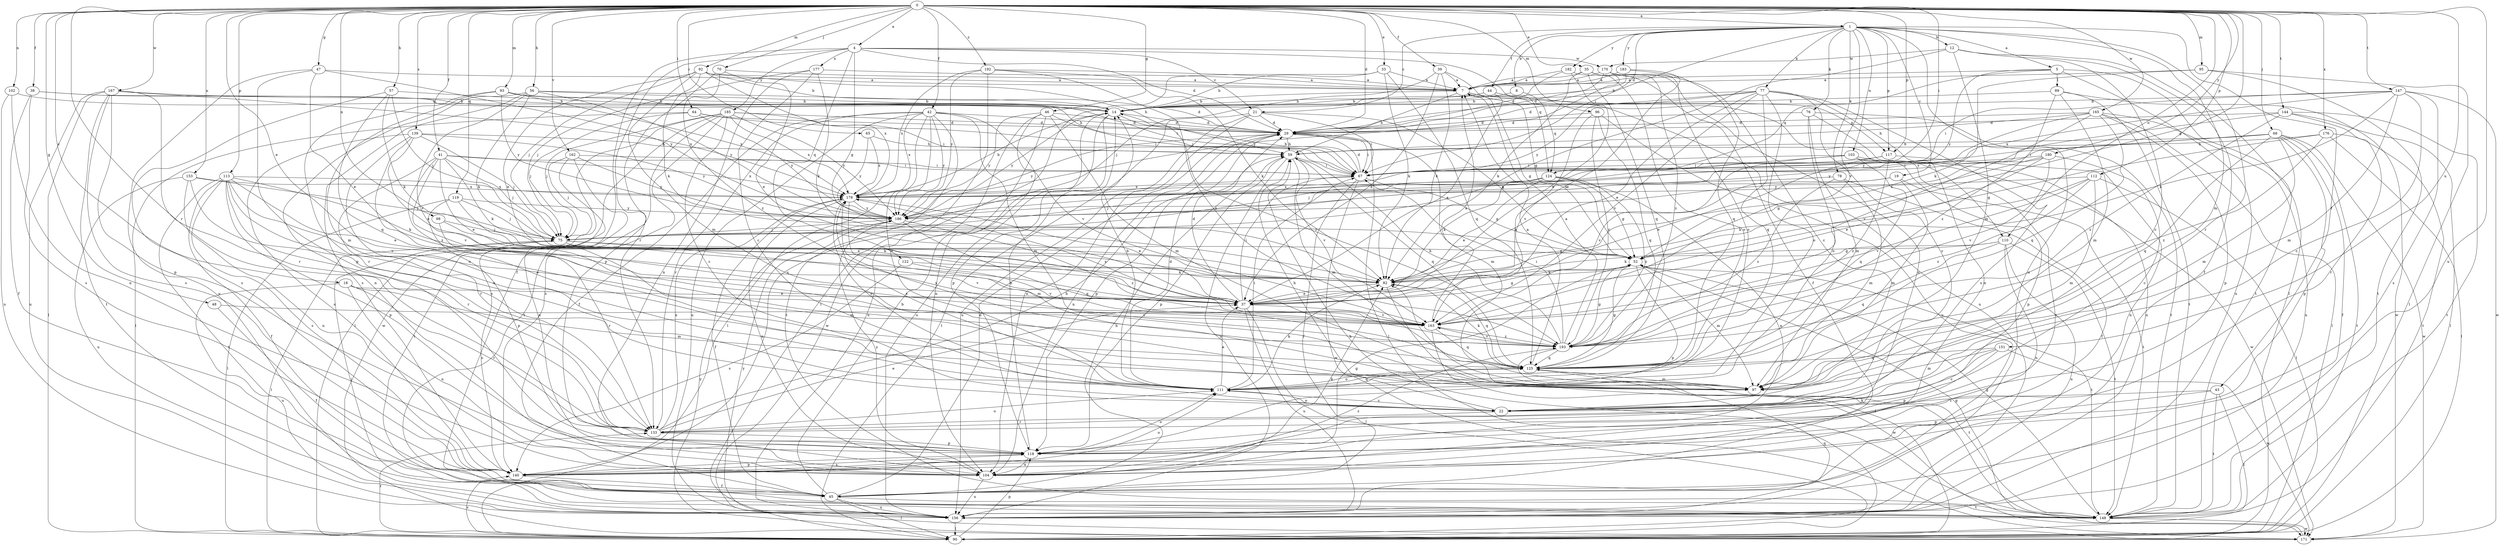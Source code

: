 strict digraph  {
0;
1;
4;
5;
7;
8;
12;
14;
18;
19;
21;
22;
29;
33;
35;
37;
38;
39;
41;
42;
43;
44;
45;
46;
47;
48;
52;
56;
57;
59;
64;
65;
67;
68;
70;
75;
76;
77;
78;
82;
89;
90;
92;
93;
95;
96;
97;
98;
102;
103;
104;
110;
111;
112;
113;
117;
118;
119;
122;
124;
125;
133;
139;
140;
144;
147;
148;
151;
153;
156;
162;
163;
165;
167;
170;
171;
176;
177;
178;
180;
182;
183;
185;
186;
192;
193;
0 -> 1  [label=a];
0 -> 4  [label=a];
0 -> 18  [label=c];
0 -> 29  [label=d];
0 -> 33  [label=e];
0 -> 35  [label=e];
0 -> 37  [label=e];
0 -> 38  [label=f];
0 -> 39  [label=f];
0 -> 41  [label=f];
0 -> 42  [label=f];
0 -> 46  [label=g];
0 -> 47  [label=g];
0 -> 48  [label=g];
0 -> 52  [label=g];
0 -> 56  [label=h];
0 -> 57  [label=h];
0 -> 64  [label=i];
0 -> 65  [label=i];
0 -> 67  [label=i];
0 -> 68  [label=j];
0 -> 70  [label=j];
0 -> 92  [label=m];
0 -> 93  [label=m];
0 -> 95  [label=m];
0 -> 96  [label=m];
0 -> 98  [label=n];
0 -> 102  [label=n];
0 -> 110  [label=o];
0 -> 112  [label=p];
0 -> 113  [label=p];
0 -> 117  [label=p];
0 -> 119  [label=q];
0 -> 133  [label=r];
0 -> 139  [label=s];
0 -> 144  [label=t];
0 -> 147  [label=t];
0 -> 151  [label=u];
0 -> 153  [label=u];
0 -> 156  [label=u];
0 -> 162  [label=v];
0 -> 165  [label=w];
0 -> 167  [label=w];
0 -> 176  [label=x];
0 -> 180  [label=y];
0 -> 192  [label=z];
1 -> 5  [label=a];
1 -> 8  [label=b];
1 -> 12  [label=b];
1 -> 19  [label=c];
1 -> 21  [label=c];
1 -> 29  [label=d];
1 -> 43  [label=f];
1 -> 44  [label=f];
1 -> 67  [label=i];
1 -> 76  [label=k];
1 -> 77  [label=k];
1 -> 78  [label=k];
1 -> 97  [label=m];
1 -> 103  [label=n];
1 -> 117  [label=p];
1 -> 133  [label=r];
1 -> 156  [label=u];
1 -> 163  [label=v];
1 -> 182  [label=y];
1 -> 183  [label=y];
4 -> 21  [label=c];
4 -> 29  [label=d];
4 -> 45  [label=f];
4 -> 52  [label=g];
4 -> 122  [label=q];
4 -> 124  [label=q];
4 -> 133  [label=r];
4 -> 170  [label=w];
4 -> 177  [label=x];
4 -> 185  [label=y];
5 -> 7  [label=a];
5 -> 89  [label=l];
5 -> 124  [label=q];
5 -> 148  [label=t];
5 -> 156  [label=u];
5 -> 186  [label=y];
7 -> 14  [label=b];
7 -> 52  [label=g];
7 -> 59  [label=h];
7 -> 110  [label=o];
7 -> 117  [label=p];
8 -> 14  [label=b];
8 -> 124  [label=q];
12 -> 22  [label=c];
12 -> 45  [label=f];
12 -> 75  [label=j];
12 -> 90  [label=l];
12 -> 97  [label=m];
12 -> 170  [label=w];
14 -> 29  [label=d];
14 -> 118  [label=p];
14 -> 156  [label=u];
14 -> 186  [label=y];
14 -> 193  [label=z];
18 -> 37  [label=e];
18 -> 97  [label=m];
18 -> 104  [label=n];
18 -> 133  [label=r];
18 -> 156  [label=u];
19 -> 82  [label=k];
19 -> 97  [label=m];
19 -> 148  [label=t];
19 -> 178  [label=x];
21 -> 29  [label=d];
21 -> 52  [label=g];
21 -> 67  [label=i];
21 -> 90  [label=l];
21 -> 104  [label=n];
21 -> 156  [label=u];
22 -> 59  [label=h];
22 -> 111  [label=o];
22 -> 133  [label=r];
29 -> 59  [label=h];
29 -> 67  [label=i];
29 -> 90  [label=l];
29 -> 97  [label=m];
29 -> 104  [label=n];
29 -> 118  [label=p];
29 -> 186  [label=y];
33 -> 7  [label=a];
33 -> 14  [label=b];
33 -> 82  [label=k];
33 -> 90  [label=l];
33 -> 125  [label=q];
35 -> 7  [label=a];
35 -> 45  [label=f];
35 -> 82  [label=k];
35 -> 111  [label=o];
35 -> 125  [label=q];
37 -> 29  [label=d];
37 -> 52  [label=g];
37 -> 67  [label=i];
37 -> 90  [label=l];
37 -> 156  [label=u];
37 -> 163  [label=v];
38 -> 14  [label=b];
38 -> 45  [label=f];
38 -> 59  [label=h];
38 -> 140  [label=s];
39 -> 7  [label=a];
39 -> 37  [label=e];
39 -> 52  [label=g];
39 -> 75  [label=j];
39 -> 82  [label=k];
41 -> 37  [label=e];
41 -> 67  [label=i];
41 -> 75  [label=j];
41 -> 82  [label=k];
41 -> 111  [label=o];
41 -> 133  [label=r];
41 -> 163  [label=v];
41 -> 178  [label=x];
42 -> 29  [label=d];
42 -> 45  [label=f];
42 -> 90  [label=l];
42 -> 97  [label=m];
42 -> 111  [label=o];
42 -> 133  [label=r];
42 -> 148  [label=t];
42 -> 156  [label=u];
42 -> 163  [label=v];
42 -> 178  [label=x];
42 -> 186  [label=y];
43 -> 22  [label=c];
43 -> 90  [label=l];
43 -> 118  [label=p];
43 -> 148  [label=t];
44 -> 14  [label=b];
44 -> 37  [label=e];
44 -> 156  [label=u];
45 -> 14  [label=b];
45 -> 29  [label=d];
45 -> 59  [label=h];
45 -> 90  [label=l];
45 -> 148  [label=t];
45 -> 156  [label=u];
46 -> 29  [label=d];
46 -> 67  [label=i];
46 -> 97  [label=m];
46 -> 104  [label=n];
46 -> 156  [label=u];
46 -> 171  [label=w];
46 -> 186  [label=y];
47 -> 7  [label=a];
47 -> 37  [label=e];
47 -> 118  [label=p];
47 -> 156  [label=u];
47 -> 186  [label=y];
48 -> 45  [label=f];
48 -> 163  [label=v];
52 -> 82  [label=k];
52 -> 97  [label=m];
52 -> 118  [label=p];
52 -> 148  [label=t];
56 -> 14  [label=b];
56 -> 29  [label=d];
56 -> 82  [label=k];
56 -> 104  [label=n];
56 -> 140  [label=s];
56 -> 163  [label=v];
56 -> 186  [label=y];
57 -> 14  [label=b];
57 -> 75  [label=j];
57 -> 82  [label=k];
57 -> 125  [label=q];
57 -> 140  [label=s];
59 -> 67  [label=i];
59 -> 97  [label=m];
59 -> 118  [label=p];
59 -> 125  [label=q];
59 -> 156  [label=u];
59 -> 163  [label=v];
64 -> 29  [label=d];
64 -> 67  [label=i];
64 -> 75  [label=j];
64 -> 90  [label=l];
64 -> 186  [label=y];
65 -> 59  [label=h];
65 -> 178  [label=x];
65 -> 186  [label=y];
67 -> 14  [label=b];
67 -> 29  [label=d];
67 -> 45  [label=f];
67 -> 52  [label=g];
67 -> 171  [label=w];
67 -> 178  [label=x];
68 -> 45  [label=f];
68 -> 59  [label=h];
68 -> 67  [label=i];
68 -> 97  [label=m];
68 -> 118  [label=p];
68 -> 125  [label=q];
68 -> 148  [label=t];
68 -> 171  [label=w];
68 -> 186  [label=y];
70 -> 7  [label=a];
70 -> 37  [label=e];
70 -> 118  [label=p];
70 -> 193  [label=z];
75 -> 52  [label=g];
75 -> 90  [label=l];
75 -> 97  [label=m];
75 -> 140  [label=s];
75 -> 163  [label=v];
76 -> 29  [label=d];
76 -> 97  [label=m];
76 -> 111  [label=o];
76 -> 148  [label=t];
76 -> 156  [label=u];
77 -> 14  [label=b];
77 -> 22  [label=c];
77 -> 29  [label=d];
77 -> 37  [label=e];
77 -> 104  [label=n];
77 -> 111  [label=o];
77 -> 125  [label=q];
77 -> 140  [label=s];
77 -> 163  [label=v];
77 -> 186  [label=y];
78 -> 45  [label=f];
78 -> 97  [label=m];
78 -> 178  [label=x];
78 -> 193  [label=z];
82 -> 37  [label=e];
82 -> 90  [label=l];
82 -> 125  [label=q];
89 -> 14  [label=b];
89 -> 97  [label=m];
89 -> 148  [label=t];
89 -> 171  [label=w];
89 -> 193  [label=z];
90 -> 118  [label=p];
90 -> 133  [label=r];
90 -> 140  [label=s];
92 -> 7  [label=a];
92 -> 14  [label=b];
92 -> 37  [label=e];
92 -> 59  [label=h];
92 -> 75  [label=j];
92 -> 82  [label=k];
92 -> 97  [label=m];
92 -> 178  [label=x];
93 -> 14  [label=b];
93 -> 67  [label=i];
93 -> 97  [label=m];
93 -> 133  [label=r];
93 -> 178  [label=x];
93 -> 186  [label=y];
95 -> 7  [label=a];
95 -> 82  [label=k];
95 -> 90  [label=l];
95 -> 148  [label=t];
96 -> 29  [label=d];
96 -> 125  [label=q];
96 -> 156  [label=u];
96 -> 163  [label=v];
96 -> 193  [label=z];
98 -> 75  [label=j];
98 -> 82  [label=k];
98 -> 133  [label=r];
102 -> 14  [label=b];
102 -> 104  [label=n];
102 -> 156  [label=u];
103 -> 67  [label=i];
103 -> 75  [label=j];
103 -> 118  [label=p];
103 -> 125  [label=q];
103 -> 140  [label=s];
103 -> 163  [label=v];
103 -> 171  [label=w];
104 -> 52  [label=g];
104 -> 82  [label=k];
104 -> 156  [label=u];
104 -> 186  [label=y];
110 -> 52  [label=g];
110 -> 82  [label=k];
110 -> 104  [label=n];
110 -> 125  [label=q];
110 -> 148  [label=t];
110 -> 156  [label=u];
111 -> 14  [label=b];
111 -> 22  [label=c];
111 -> 29  [label=d];
111 -> 37  [label=e];
111 -> 67  [label=i];
111 -> 82  [label=k];
111 -> 125  [label=q];
111 -> 178  [label=x];
112 -> 82  [label=k];
112 -> 90  [label=l];
112 -> 97  [label=m];
112 -> 163  [label=v];
112 -> 178  [label=x];
112 -> 193  [label=z];
113 -> 37  [label=e];
113 -> 45  [label=f];
113 -> 82  [label=k];
113 -> 111  [label=o];
113 -> 118  [label=p];
113 -> 133  [label=r];
113 -> 140  [label=s];
113 -> 148  [label=t];
113 -> 163  [label=v];
113 -> 178  [label=x];
117 -> 37  [label=e];
117 -> 67  [label=i];
117 -> 104  [label=n];
117 -> 193  [label=z];
118 -> 14  [label=b];
118 -> 104  [label=n];
118 -> 111  [label=o];
118 -> 140  [label=s];
119 -> 37  [label=e];
119 -> 75  [label=j];
119 -> 90  [label=l];
119 -> 118  [label=p];
119 -> 186  [label=y];
122 -> 82  [label=k];
122 -> 140  [label=s];
122 -> 163  [label=v];
124 -> 37  [label=e];
124 -> 52  [label=g];
124 -> 75  [label=j];
124 -> 82  [label=k];
124 -> 104  [label=n];
124 -> 178  [label=x];
124 -> 193  [label=z];
125 -> 7  [label=a];
125 -> 52  [label=g];
125 -> 82  [label=k];
125 -> 97  [label=m];
125 -> 111  [label=o];
125 -> 178  [label=x];
133 -> 37  [label=e];
133 -> 59  [label=h];
133 -> 111  [label=o];
133 -> 118  [label=p];
133 -> 178  [label=x];
139 -> 37  [label=e];
139 -> 59  [label=h];
139 -> 75  [label=j];
139 -> 111  [label=o];
139 -> 140  [label=s];
139 -> 186  [label=y];
139 -> 193  [label=z];
140 -> 45  [label=f];
140 -> 111  [label=o];
140 -> 118  [label=p];
140 -> 193  [label=z];
144 -> 29  [label=d];
144 -> 90  [label=l];
144 -> 133  [label=r];
144 -> 148  [label=t];
144 -> 186  [label=y];
144 -> 193  [label=z];
147 -> 14  [label=b];
147 -> 22  [label=c];
147 -> 67  [label=i];
147 -> 82  [label=k];
147 -> 97  [label=m];
147 -> 140  [label=s];
147 -> 171  [label=w];
147 -> 178  [label=x];
148 -> 52  [label=g];
148 -> 59  [label=h];
148 -> 82  [label=k];
148 -> 171  [label=w];
151 -> 22  [label=c];
151 -> 97  [label=m];
151 -> 118  [label=p];
151 -> 125  [label=q];
151 -> 171  [label=w];
153 -> 22  [label=c];
153 -> 75  [label=j];
153 -> 104  [label=n];
153 -> 156  [label=u];
153 -> 178  [label=x];
156 -> 75  [label=j];
156 -> 90  [label=l];
156 -> 125  [label=q];
156 -> 186  [label=y];
162 -> 67  [label=i];
162 -> 75  [label=j];
162 -> 104  [label=n];
162 -> 148  [label=t];
162 -> 186  [label=y];
163 -> 7  [label=a];
163 -> 125  [label=q];
163 -> 171  [label=w];
163 -> 178  [label=x];
163 -> 193  [label=z];
165 -> 29  [label=d];
165 -> 59  [label=h];
165 -> 90  [label=l];
165 -> 118  [label=p];
165 -> 125  [label=q];
165 -> 156  [label=u];
165 -> 163  [label=v];
165 -> 186  [label=y];
167 -> 14  [label=b];
167 -> 90  [label=l];
167 -> 118  [label=p];
167 -> 133  [label=r];
167 -> 140  [label=s];
167 -> 148  [label=t];
167 -> 156  [label=u];
167 -> 178  [label=x];
170 -> 7  [label=a];
170 -> 22  [label=c];
170 -> 29  [label=d];
170 -> 111  [label=o];
170 -> 186  [label=y];
170 -> 193  [label=z];
171 -> 52  [label=g];
171 -> 186  [label=y];
176 -> 52  [label=g];
176 -> 59  [label=h];
176 -> 90  [label=l];
176 -> 148  [label=t];
176 -> 193  [label=z];
177 -> 7  [label=a];
177 -> 22  [label=c];
177 -> 75  [label=j];
177 -> 82  [label=k];
177 -> 104  [label=n];
178 -> 14  [label=b];
178 -> 37  [label=e];
178 -> 45  [label=f];
178 -> 97  [label=m];
178 -> 104  [label=n];
178 -> 111  [label=o];
178 -> 186  [label=y];
180 -> 22  [label=c];
180 -> 37  [label=e];
180 -> 52  [label=g];
180 -> 67  [label=i];
180 -> 163  [label=v];
180 -> 186  [label=y];
182 -> 7  [label=a];
182 -> 29  [label=d];
182 -> 37  [label=e];
182 -> 104  [label=n];
183 -> 7  [label=a];
183 -> 14  [label=b];
183 -> 37  [label=e];
183 -> 125  [label=q];
185 -> 22  [label=c];
185 -> 29  [label=d];
185 -> 67  [label=i];
185 -> 75  [label=j];
185 -> 90  [label=l];
185 -> 140  [label=s];
185 -> 148  [label=t];
185 -> 171  [label=w];
185 -> 178  [label=x];
185 -> 186  [label=y];
186 -> 75  [label=j];
186 -> 125  [label=q];
186 -> 193  [label=z];
192 -> 7  [label=a];
192 -> 82  [label=k];
192 -> 140  [label=s];
192 -> 178  [label=x];
192 -> 186  [label=y];
192 -> 193  [label=z];
193 -> 7  [label=a];
193 -> 52  [label=g];
193 -> 59  [label=h];
193 -> 67  [label=i];
193 -> 125  [label=q];
193 -> 148  [label=t];
193 -> 163  [label=v];
}
